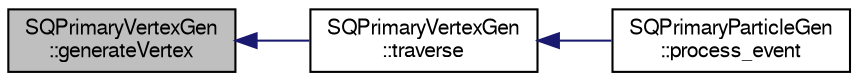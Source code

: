 digraph "SQPrimaryVertexGen::generateVertex"
{
  bgcolor="transparent";
  edge [fontname="FreeSans",fontsize="10",labelfontname="FreeSans",labelfontsize="10"];
  node [fontname="FreeSans",fontsize="10",shape=record];
  rankdir="LR";
  Node1 [label="SQPrimaryVertexGen\l::generateVertex",height=0.2,width=0.4,color="black", fillcolor="grey75", style="filled" fontcolor="black"];
  Node1 -> Node2 [dir="back",color="midnightblue",fontsize="10",style="solid",fontname="FreeSans"];
  Node2 [label="SQPrimaryVertexGen\l::traverse",height=0.2,width=0.4,color="black",URL="$d8/dc4/classSQPrimaryVertexGen.html#aee609798c429586963ce6d5b12f0c014"];
  Node2 -> Node3 [dir="back",color="midnightblue",fontsize="10",style="solid",fontname="FreeSans"];
  Node3 [label="SQPrimaryParticleGen\l::process_event",height=0.2,width=0.4,color="black",URL="$d4/d06/classSQPrimaryParticleGen.html#a405112dedb0671ec479a1286faca433b"];
}
